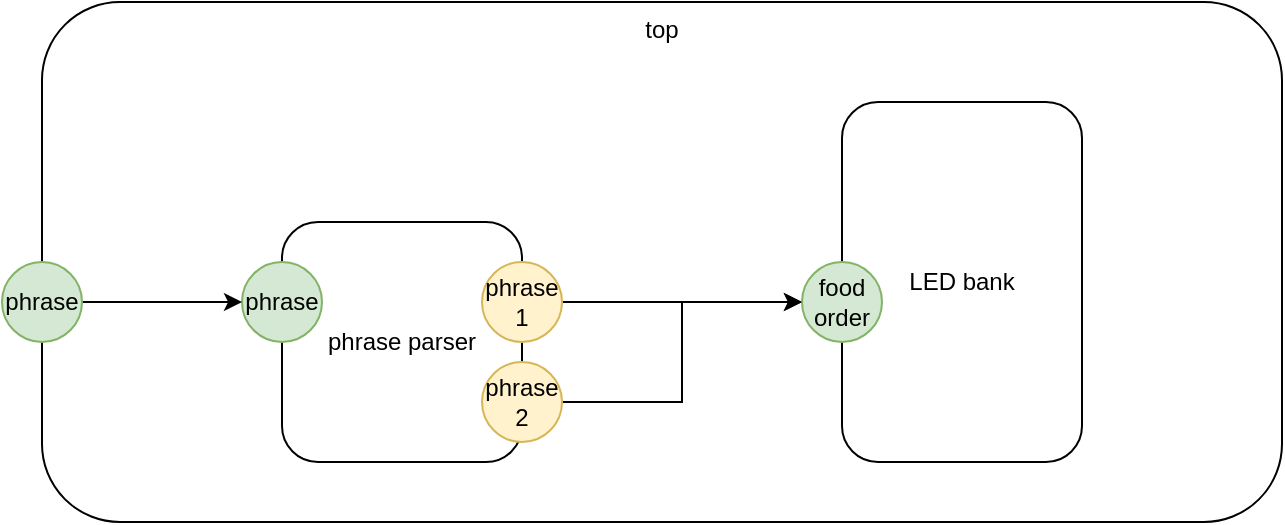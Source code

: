 <mxfile version="14.6.13" type="device" pages="2"><diagram id="Py9fSLTFIbIcomp_Zf7f" name="Basic Hamburger Workbench 0D"><mxGraphModel dx="1106" dy="730" grid="1" gridSize="10" guides="1" tooltips="1" connect="1" arrows="1" fold="1" page="1" pageScale="1" pageWidth="1100" pageHeight="850" math="0" shadow="0"><root><mxCell id="0"/><mxCell id="1" parent="0"/><mxCell id="zx_W8BOfhK1FuoCdLv8U-1" value="top" style="rounded=1;whiteSpace=wrap;html=1;horizontal=1;verticalAlign=top;" vertex="1" parent="1"><mxGeometry x="80" y="50" width="620" height="260" as="geometry"/></mxCell><mxCell id="zx_W8BOfhK1FuoCdLv8U-2" value="LED bank" style="rounded=1;whiteSpace=wrap;html=1;" vertex="1" parent="1"><mxGeometry x="480" y="100" width="120" height="180" as="geometry"/></mxCell><mxCell id="zx_W8BOfhK1FuoCdLv8U-3" value="phrase parser" style="rounded=1;whiteSpace=wrap;html=1;" vertex="1" parent="1"><mxGeometry x="200" y="160" width="120" height="120" as="geometry"/></mxCell><mxCell id="zx_W8BOfhK1FuoCdLv8U-5" style="edgeStyle=orthogonalEdgeStyle;rounded=0;orthogonalLoop=1;jettySize=auto;html=1;exitX=1;exitY=0.5;exitDx=0;exitDy=0;" edge="1" parent="1" source="zx_W8BOfhK1FuoCdLv8U-6" target="zx_W8BOfhK1FuoCdLv8U-7"><mxGeometry relative="1" as="geometry"/></mxCell><mxCell id="zx_W8BOfhK1FuoCdLv8U-6" value="phrase 1" style="ellipse;whiteSpace=wrap;html=1;aspect=fixed;fillColor=#fff2cc;strokeColor=#d6b656;" vertex="1" parent="1"><mxGeometry x="300" y="180" width="40" height="40" as="geometry"/></mxCell><mxCell id="zx_W8BOfhK1FuoCdLv8U-7" value="food order" style="ellipse;whiteSpace=wrap;html=1;aspect=fixed;fillColor=#d5e8d4;strokeColor=#82b366;" vertex="1" parent="1"><mxGeometry x="460" y="180" width="40" height="40" as="geometry"/></mxCell><mxCell id="zx_W8BOfhK1FuoCdLv8U-8" value="phrase" style="ellipse;whiteSpace=wrap;html=1;aspect=fixed;fillColor=#d5e8d4;strokeColor=#82b366;" vertex="1" parent="1"><mxGeometry x="180" y="180" width="40" height="40" as="geometry"/></mxCell><mxCell id="zx_W8BOfhK1FuoCdLv8U-9" style="edgeStyle=orthogonalEdgeStyle;rounded=0;orthogonalLoop=1;jettySize=auto;html=1;exitX=1;exitY=0.5;exitDx=0;exitDy=0;entryX=0;entryY=0.5;entryDx=0;entryDy=0;" edge="1" parent="1" source="zx_W8BOfhK1FuoCdLv8U-10" target="zx_W8BOfhK1FuoCdLv8U-8"><mxGeometry relative="1" as="geometry"/></mxCell><mxCell id="zx_W8BOfhK1FuoCdLv8U-10" value="phrase" style="ellipse;whiteSpace=wrap;html=1;aspect=fixed;fillColor=#d5e8d4;strokeColor=#82b366;" vertex="1" parent="1"><mxGeometry x="60" y="180" width="40" height="40" as="geometry"/></mxCell><mxCell id="zx_W8BOfhK1FuoCdLv8U-28" style="edgeStyle=orthogonalEdgeStyle;rounded=0;orthogonalLoop=1;jettySize=auto;html=1;exitX=1;exitY=0.5;exitDx=0;exitDy=0;entryX=0;entryY=0.5;entryDx=0;entryDy=0;" edge="1" parent="1" source="zx_W8BOfhK1FuoCdLv8U-19" target="zx_W8BOfhK1FuoCdLv8U-7"><mxGeometry relative="1" as="geometry"/></mxCell><mxCell id="zx_W8BOfhK1FuoCdLv8U-19" value="phrase 2" style="ellipse;whiteSpace=wrap;html=1;aspect=fixed;fillColor=#fff2cc;strokeColor=#d6b656;" vertex="1" parent="1"><mxGeometry x="300" y="230" width="40" height="40" as="geometry"/></mxCell></root></mxGraphModel></diagram><diagram name="Events" id="gFoQttDQizeS_vg8h6i6"><mxGraphModel dx="1106" dy="730" grid="1" gridSize="10" guides="1" tooltips="1" connect="1" arrows="1" fold="1" page="1" pageScale="1" pageWidth="1100" pageHeight="850" math="0" shadow="0"><root><mxCell id="YrEbdHeMq-vtdCkTxEPA-0"/><mxCell id="YrEbdHeMq-vtdCkTxEPA-1" parent="YrEbdHeMq-vtdCkTxEPA-0"/><mxCell id="YrEbdHeMq-vtdCkTxEPA-13" style="edgeStyle=orthogonalEdgeStyle;rounded=0;orthogonalLoop=1;jettySize=auto;html=1;exitX=1;exitY=0.5;exitDx=0;exitDy=0;entryX=0;entryY=0.5;entryDx=0;entryDy=0;" edge="1" parent="YrEbdHeMq-vtdCkTxEPA-1" source="YrEbdHeMq-vtdCkTxEPA-14" target="YrEbdHeMq-vtdCkTxEPA-15"><mxGeometry relative="1" as="geometry"/></mxCell><mxCell id="YrEbdHeMq-vtdCkTxEPA-14" value="phrase 1" style="ellipse;whiteSpace=wrap;html=1;aspect=fixed;fillColor=#fff2cc;strokeColor=#d6b656;" vertex="1" parent="YrEbdHeMq-vtdCkTxEPA-1"><mxGeometry x="40" y="40" width="40" height="40" as="geometry"/></mxCell><mxCell id="YrEbdHeMq-vtdCkTxEPA-15" value="Trigger" style="rounded=0;whiteSpace=wrap;html=1;dashed=1;" vertex="1" parent="YrEbdHeMq-vtdCkTxEPA-1"><mxGeometry x="160" y="30" width="120" height="60" as="geometry"/></mxCell><mxCell id="YrEbdHeMq-vtdCkTxEPA-16" style="edgeStyle=orthogonalEdgeStyle;rounded=0;orthogonalLoop=1;jettySize=auto;html=1;exitX=1;exitY=0.5;exitDx=0;exitDy=0;entryX=0;entryY=0.5;entryDx=0;entryDy=0;" edge="1" parent="YrEbdHeMq-vtdCkTxEPA-1" source="YrEbdHeMq-vtdCkTxEPA-17" target="YrEbdHeMq-vtdCkTxEPA-18"><mxGeometry relative="1" as="geometry"/></mxCell><mxCell id="YrEbdHeMq-vtdCkTxEPA-17" value="phrase 2" style="ellipse;whiteSpace=wrap;html=1;aspect=fixed;fillColor=#fff2cc;strokeColor=#d6b656;" vertex="1" parent="YrEbdHeMq-vtdCkTxEPA-1"><mxGeometry x="40" y="120" width="40" height="40" as="geometry"/></mxCell><mxCell id="YrEbdHeMq-vtdCkTxEPA-18" value="{condiments: [ ... ],&lt;br&gt;extras: [ ... ]}" style="rounded=0;whiteSpace=wrap;html=1;dashed=1;" vertex="1" parent="YrEbdHeMq-vtdCkTxEPA-1"><mxGeometry x="160" y="110" width="120" height="60" as="geometry"/></mxCell></root></mxGraphModel></diagram></mxfile>